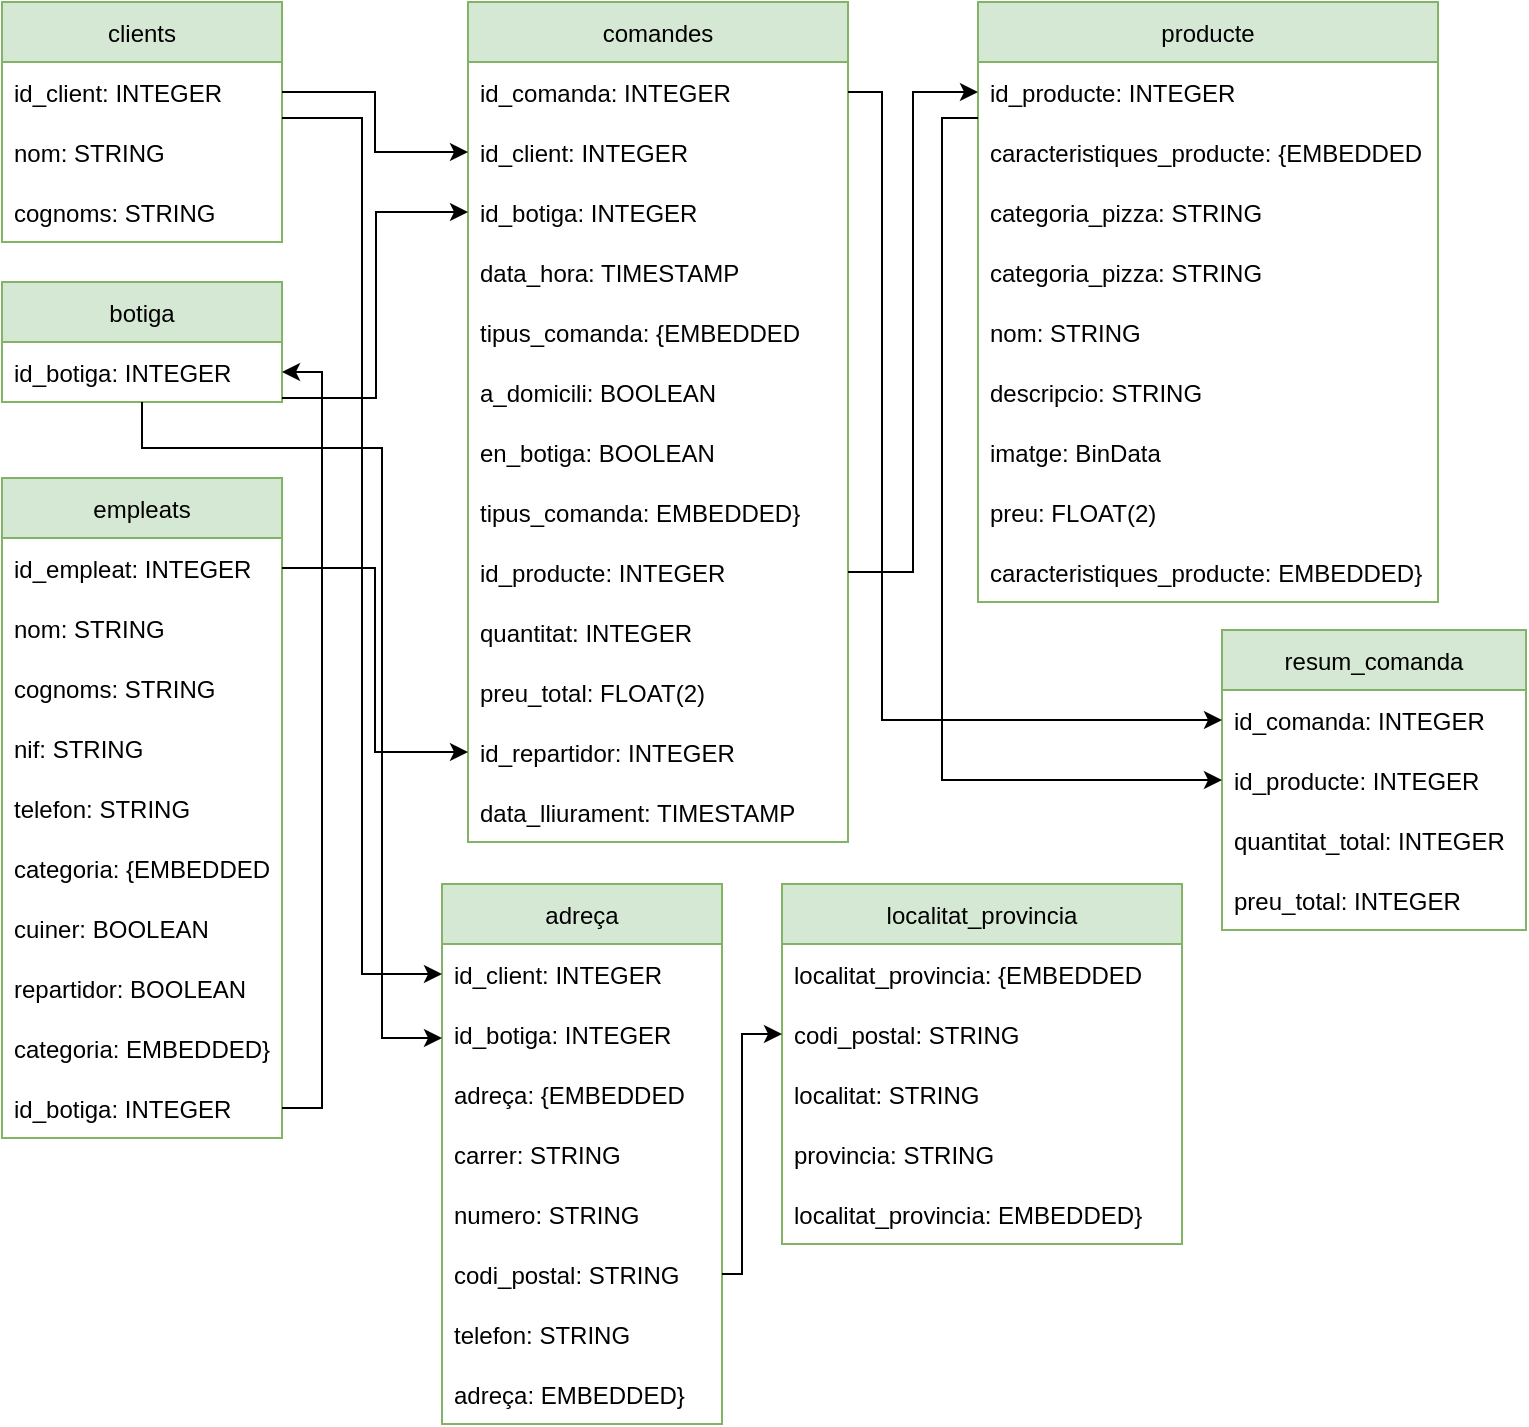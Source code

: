 <mxfile version="20.5.1" type="device"><diagram id="oImi9xEhVP2dCYQO-QUC" name="Página-1"><mxGraphModel dx="816" dy="399" grid="1" gridSize="10" guides="1" tooltips="1" connect="1" arrows="1" fold="1" page="1" pageScale="1" pageWidth="827" pageHeight="1169" math="0" shadow="0"><root><mxCell id="0"/><mxCell id="1" parent="0"/><object label="clients" clients="" id="o6cASzKSZ3EPG_d4gmG4-1"><mxCell style="swimlane;fontStyle=0;childLayout=stackLayout;horizontal=1;startSize=30;horizontalStack=0;resizeParent=1;resizeParentMax=0;resizeLast=0;collapsible=1;marginBottom=0;fillColor=#d5e8d4;strokeColor=#82b366;" parent="1" vertex="1"><mxGeometry x="40" y="2" width="140" height="120" as="geometry"/></mxCell></object><mxCell id="o6cASzKSZ3EPG_d4gmG4-2" value="id_client: INTEGER" style="text;strokeColor=none;fillColor=none;align=left;verticalAlign=middle;spacingLeft=4;spacingRight=4;overflow=hidden;points=[[0,0.5],[1,0.5]];portConstraint=eastwest;rotatable=0;" parent="o6cASzKSZ3EPG_d4gmG4-1" vertex="1"><mxGeometry y="30" width="140" height="30" as="geometry"/></mxCell><mxCell id="o6cASzKSZ3EPG_d4gmG4-4" value="nom: STRING" style="text;strokeColor=none;fillColor=none;align=left;verticalAlign=middle;spacingLeft=4;spacingRight=4;overflow=hidden;points=[[0,0.5],[1,0.5]];portConstraint=eastwest;rotatable=0;" parent="o6cASzKSZ3EPG_d4gmG4-1" vertex="1"><mxGeometry y="60" width="140" height="30" as="geometry"/></mxCell><mxCell id="4PGc2qaoFEqUZFCzPOde-46" value="cognoms: STRING" style="text;strokeColor=none;fillColor=none;align=left;verticalAlign=middle;spacingLeft=4;spacingRight=4;overflow=hidden;points=[[0,0.5],[1,0.5]];portConstraint=eastwest;rotatable=0;" parent="o6cASzKSZ3EPG_d4gmG4-1" vertex="1"><mxGeometry y="90" width="140" height="30" as="geometry"/></mxCell><object label="botiga" clients="" id="4PGc2qaoFEqUZFCzPOde-54"><mxCell style="swimlane;fontStyle=0;childLayout=stackLayout;horizontal=1;startSize=30;horizontalStack=0;resizeParent=1;resizeParentMax=0;resizeLast=0;collapsible=1;marginBottom=0;fillColor=#d5e8d4;strokeColor=#82b366;" parent="1" vertex="1"><mxGeometry x="40" y="142" width="140" height="60" as="geometry"/></mxCell></object><mxCell id="4PGc2qaoFEqUZFCzPOde-55" value="id_botiga: INTEGER" style="text;strokeColor=none;fillColor=none;align=left;verticalAlign=middle;spacingLeft=4;spacingRight=4;overflow=hidden;points=[[0,0.5],[1,0.5]];portConstraint=eastwest;rotatable=0;" parent="4PGc2qaoFEqUZFCzPOde-54" vertex="1"><mxGeometry y="30" width="140" height="30" as="geometry"/></mxCell><object label="empleats" clients="" id="4PGc2qaoFEqUZFCzPOde-65"><mxCell style="swimlane;fontStyle=0;childLayout=stackLayout;horizontal=1;startSize=30;horizontalStack=0;resizeParent=1;resizeParentMax=0;resizeLast=0;collapsible=1;marginBottom=0;fillColor=#d5e8d4;strokeColor=#82b366;" parent="1" vertex="1"><mxGeometry x="40" y="240" width="140" height="330" as="geometry"/></mxCell></object><mxCell id="4PGc2qaoFEqUZFCzPOde-66" value="id_empleat: INTEGER" style="text;strokeColor=none;fillColor=none;align=left;verticalAlign=middle;spacingLeft=4;spacingRight=4;overflow=hidden;points=[[0,0.5],[1,0.5]];portConstraint=eastwest;rotatable=0;" parent="4PGc2qaoFEqUZFCzPOde-65" vertex="1"><mxGeometry y="30" width="140" height="30" as="geometry"/></mxCell><mxCell id="4PGc2qaoFEqUZFCzPOde-68" value="nom: STRING" style="text;strokeColor=none;fillColor=none;align=left;verticalAlign=middle;spacingLeft=4;spacingRight=4;overflow=hidden;points=[[0,0.5],[1,0.5]];portConstraint=eastwest;rotatable=0;" parent="4PGc2qaoFEqUZFCzPOde-65" vertex="1"><mxGeometry y="60" width="140" height="30" as="geometry"/></mxCell><mxCell id="4PGc2qaoFEqUZFCzPOde-69" value="cognoms: STRING" style="text;strokeColor=none;fillColor=none;align=left;verticalAlign=middle;spacingLeft=4;spacingRight=4;overflow=hidden;points=[[0,0.5],[1,0.5]];portConstraint=eastwest;rotatable=0;" parent="4PGc2qaoFEqUZFCzPOde-65" vertex="1"><mxGeometry y="90" width="140" height="30" as="geometry"/></mxCell><mxCell id="4PGc2qaoFEqUZFCzPOde-76" value="nif: STRING" style="text;strokeColor=none;fillColor=none;align=left;verticalAlign=middle;spacingLeft=4;spacingRight=4;overflow=hidden;points=[[0,0.5],[1,0.5]];portConstraint=eastwest;rotatable=0;" parent="4PGc2qaoFEqUZFCzPOde-65" vertex="1"><mxGeometry y="120" width="140" height="30" as="geometry"/></mxCell><mxCell id="4PGc2qaoFEqUZFCzPOde-71" value="telefon: STRING" style="text;strokeColor=none;fillColor=none;align=left;verticalAlign=middle;spacingLeft=4;spacingRight=4;overflow=hidden;points=[[0,0.5],[1,0.5]];portConstraint=eastwest;rotatable=0;" parent="4PGc2qaoFEqUZFCzPOde-65" vertex="1"><mxGeometry y="150" width="140" height="30" as="geometry"/></mxCell><mxCell id="4PGc2qaoFEqUZFCzPOde-70" value="categoria: {EMBEDDED" style="text;strokeColor=none;fillColor=none;align=left;verticalAlign=middle;spacingLeft=4;spacingRight=4;overflow=hidden;points=[[0,0.5],[1,0.5]];portConstraint=eastwest;rotatable=0;" parent="4PGc2qaoFEqUZFCzPOde-65" vertex="1"><mxGeometry y="180" width="140" height="30" as="geometry"/></mxCell><mxCell id="4PGc2qaoFEqUZFCzPOde-72" value="cuiner: BOOLEAN" style="text;strokeColor=none;fillColor=none;align=left;verticalAlign=middle;spacingLeft=4;spacingRight=4;overflow=hidden;points=[[0,0.5],[1,0.5]];portConstraint=eastwest;rotatable=0;" parent="4PGc2qaoFEqUZFCzPOde-65" vertex="1"><mxGeometry y="210" width="140" height="30" as="geometry"/></mxCell><mxCell id="4PGc2qaoFEqUZFCzPOde-73" value="repartidor: BOOLEAN" style="text;strokeColor=none;fillColor=none;align=left;verticalAlign=middle;spacingLeft=4;spacingRight=4;overflow=hidden;points=[[0,0.5],[1,0.5]];portConstraint=eastwest;rotatable=0;" parent="4PGc2qaoFEqUZFCzPOde-65" vertex="1"><mxGeometry y="240" width="140" height="30" as="geometry"/></mxCell><mxCell id="4PGc2qaoFEqUZFCzPOde-75" value="categoria: EMBEDDED}" style="text;strokeColor=none;fillColor=none;align=left;verticalAlign=middle;spacingLeft=4;spacingRight=4;overflow=hidden;points=[[0,0.5],[1,0.5]];portConstraint=eastwest;rotatable=0;" parent="4PGc2qaoFEqUZFCzPOde-65" vertex="1"><mxGeometry y="270" width="140" height="30" as="geometry"/></mxCell><mxCell id="4PGc2qaoFEqUZFCzPOde-74" value="id_botiga: INTEGER" style="text;strokeColor=none;fillColor=none;align=left;verticalAlign=middle;spacingLeft=4;spacingRight=4;overflow=hidden;points=[[0,0.5],[1,0.5]];portConstraint=eastwest;rotatable=0;" parent="4PGc2qaoFEqUZFCzPOde-65" vertex="1"><mxGeometry y="300" width="140" height="30" as="geometry"/></mxCell><object label="localitat_provincia" clients="" id="4PGc2qaoFEqUZFCzPOde-77"><mxCell style="swimlane;fontStyle=0;childLayout=stackLayout;horizontal=1;startSize=30;horizontalStack=0;resizeParent=1;resizeParentMax=0;resizeLast=0;collapsible=1;marginBottom=0;fillColor=#d5e8d4;strokeColor=#82b366;" parent="1" vertex="1"><mxGeometry x="430" y="443" width="200" height="180" as="geometry"/></mxCell></object><mxCell id="4PGc2qaoFEqUZFCzPOde-79" value="localitat_provincia: {EMBEDDED" style="text;strokeColor=none;fillColor=none;align=left;verticalAlign=middle;spacingLeft=4;spacingRight=4;overflow=hidden;points=[[0,0.5],[1,0.5]];portConstraint=eastwest;rotatable=0;" parent="4PGc2qaoFEqUZFCzPOde-77" vertex="1"><mxGeometry y="30" width="200" height="30" as="geometry"/></mxCell><mxCell id="4PGc2qaoFEqUZFCzPOde-80" value="codi_postal: STRING" style="text;strokeColor=none;fillColor=none;align=left;verticalAlign=middle;spacingLeft=4;spacingRight=4;overflow=hidden;points=[[0,0.5],[1,0.5]];portConstraint=eastwest;rotatable=0;" parent="4PGc2qaoFEqUZFCzPOde-77" vertex="1"><mxGeometry y="60" width="200" height="30" as="geometry"/></mxCell><mxCell id="4PGc2qaoFEqUZFCzPOde-81" value="localitat: STRING" style="text;strokeColor=none;fillColor=none;align=left;verticalAlign=middle;spacingLeft=4;spacingRight=4;overflow=hidden;points=[[0,0.5],[1,0.5]];portConstraint=eastwest;rotatable=0;" parent="4PGc2qaoFEqUZFCzPOde-77" vertex="1"><mxGeometry y="90" width="200" height="30" as="geometry"/></mxCell><mxCell id="4PGc2qaoFEqUZFCzPOde-82" value="provincia: STRING" style="text;strokeColor=none;fillColor=none;align=left;verticalAlign=middle;spacingLeft=4;spacingRight=4;overflow=hidden;points=[[0,0.5],[1,0.5]];portConstraint=eastwest;rotatable=0;" parent="4PGc2qaoFEqUZFCzPOde-77" vertex="1"><mxGeometry y="120" width="200" height="30" as="geometry"/></mxCell><mxCell id="4PGc2qaoFEqUZFCzPOde-84" value="localitat_provincia: EMBEDDED}" style="text;strokeColor=none;fillColor=none;align=left;verticalAlign=middle;spacingLeft=4;spacingRight=4;overflow=hidden;points=[[0,0.5],[1,0.5]];portConstraint=eastwest;rotatable=0;" parent="4PGc2qaoFEqUZFCzPOde-77" vertex="1"><mxGeometry y="150" width="200" height="30" as="geometry"/></mxCell><object label="comandes" clients="" id="4PGc2qaoFEqUZFCzPOde-85"><mxCell style="swimlane;fontStyle=0;childLayout=stackLayout;horizontal=1;startSize=30;horizontalStack=0;resizeParent=1;resizeParentMax=0;resizeLast=0;collapsible=1;marginBottom=0;fillColor=#d5e8d4;strokeColor=#82b366;" parent="1" vertex="1"><mxGeometry x="273" y="2" width="190" height="420" as="geometry"/></mxCell></object><mxCell id="4PGc2qaoFEqUZFCzPOde-87" value="id_comanda: INTEGER" style="text;strokeColor=none;fillColor=none;align=left;verticalAlign=middle;spacingLeft=4;spacingRight=4;overflow=hidden;points=[[0,0.5],[1,0.5]];portConstraint=eastwest;rotatable=0;" parent="4PGc2qaoFEqUZFCzPOde-85" vertex="1"><mxGeometry y="30" width="190" height="30" as="geometry"/></mxCell><mxCell id="4PGc2qaoFEqUZFCzPOde-120" value="id_client: INTEGER" style="text;strokeColor=none;fillColor=none;align=left;verticalAlign=middle;spacingLeft=4;spacingRight=4;overflow=hidden;points=[[0,0.5],[1,0.5]];portConstraint=eastwest;rotatable=0;" parent="4PGc2qaoFEqUZFCzPOde-85" vertex="1"><mxGeometry y="60" width="190" height="30" as="geometry"/></mxCell><mxCell id="VwElyF_OmcfAC4EYQfvq-15" value="id_botiga: INTEGER" style="text;strokeColor=none;fillColor=none;align=left;verticalAlign=middle;spacingLeft=4;spacingRight=4;overflow=hidden;points=[[0,0.5],[1,0.5]];portConstraint=eastwest;rotatable=0;" vertex="1" parent="4PGc2qaoFEqUZFCzPOde-85"><mxGeometry y="90" width="190" height="30" as="geometry"/></mxCell><mxCell id="4PGc2qaoFEqUZFCzPOde-88" value="data_hora: TIMESTAMP" style="text;strokeColor=none;fillColor=none;align=left;verticalAlign=middle;spacingLeft=4;spacingRight=4;overflow=hidden;points=[[0,0.5],[1,0.5]];portConstraint=eastwest;rotatable=0;" parent="4PGc2qaoFEqUZFCzPOde-85" vertex="1"><mxGeometry y="120" width="190" height="30" as="geometry"/></mxCell><mxCell id="4PGc2qaoFEqUZFCzPOde-90" value="tipus_comanda: {EMBEDDED" style="text;strokeColor=none;fillColor=none;align=left;verticalAlign=middle;spacingLeft=4;spacingRight=4;overflow=hidden;points=[[0,0.5],[1,0.5]];portConstraint=eastwest;rotatable=0;" parent="4PGc2qaoFEqUZFCzPOde-85" vertex="1"><mxGeometry y="150" width="190" height="30" as="geometry"/></mxCell><mxCell id="4PGc2qaoFEqUZFCzPOde-91" value="a_domicili: BOOLEAN" style="text;strokeColor=none;fillColor=none;align=left;verticalAlign=middle;spacingLeft=4;spacingRight=4;overflow=hidden;points=[[0,0.5],[1,0.5]];portConstraint=eastwest;rotatable=0;" parent="4PGc2qaoFEqUZFCzPOde-85" vertex="1"><mxGeometry y="180" width="190" height="30" as="geometry"/></mxCell><mxCell id="4PGc2qaoFEqUZFCzPOde-92" value="en_botiga: BOOLEAN" style="text;strokeColor=none;fillColor=none;align=left;verticalAlign=middle;spacingLeft=4;spacingRight=4;overflow=hidden;points=[[0,0.5],[1,0.5]];portConstraint=eastwest;rotatable=0;" parent="4PGc2qaoFEqUZFCzPOde-85" vertex="1"><mxGeometry y="210" width="190" height="30" as="geometry"/></mxCell><mxCell id="4PGc2qaoFEqUZFCzPOde-95" value="tipus_comanda: EMBEDDED}" style="text;strokeColor=none;fillColor=none;align=left;verticalAlign=middle;spacingLeft=4;spacingRight=4;overflow=hidden;points=[[0,0.5],[1,0.5]];portConstraint=eastwest;rotatable=0;" parent="4PGc2qaoFEqUZFCzPOde-85" vertex="1"><mxGeometry y="240" width="190" height="30" as="geometry"/></mxCell><mxCell id="4PGc2qaoFEqUZFCzPOde-93" value="id_producte: INTEGER" style="text;strokeColor=none;fillColor=none;align=left;verticalAlign=middle;spacingLeft=4;spacingRight=4;overflow=hidden;points=[[0,0.5],[1,0.5]];portConstraint=eastwest;rotatable=0;" parent="4PGc2qaoFEqUZFCzPOde-85" vertex="1"><mxGeometry y="270" width="190" height="30" as="geometry"/></mxCell><mxCell id="VwElyF_OmcfAC4EYQfvq-17" value="quantitat: INTEGER" style="text;strokeColor=none;fillColor=none;align=left;verticalAlign=middle;spacingLeft=4;spacingRight=4;overflow=hidden;points=[[0,0.5],[1,0.5]];portConstraint=eastwest;rotatable=0;" vertex="1" parent="4PGc2qaoFEqUZFCzPOde-85"><mxGeometry y="300" width="190" height="30" as="geometry"/></mxCell><mxCell id="4PGc2qaoFEqUZFCzPOde-94" value="preu_total: FLOAT(2)" style="text;strokeColor=none;fillColor=none;align=left;verticalAlign=middle;spacingLeft=4;spacingRight=4;overflow=hidden;points=[[0,0.5],[1,0.5]];portConstraint=eastwest;rotatable=0;" parent="4PGc2qaoFEqUZFCzPOde-85" vertex="1"><mxGeometry y="330" width="190" height="30" as="geometry"/></mxCell><mxCell id="4PGc2qaoFEqUZFCzPOde-96" value="id_repartidor: INTEGER" style="text;strokeColor=none;fillColor=none;align=left;verticalAlign=middle;spacingLeft=4;spacingRight=4;overflow=hidden;points=[[0,0.5],[1,0.5]];portConstraint=eastwest;rotatable=0;" parent="4PGc2qaoFEqUZFCzPOde-85" vertex="1"><mxGeometry y="360" width="190" height="30" as="geometry"/></mxCell><mxCell id="4PGc2qaoFEqUZFCzPOde-97" value="data_lliurament: TIMESTAMP" style="text;strokeColor=none;fillColor=none;align=left;verticalAlign=middle;spacingLeft=4;spacingRight=4;overflow=hidden;points=[[0,0.5],[1,0.5]];portConstraint=eastwest;rotatable=0;" parent="4PGc2qaoFEqUZFCzPOde-85" vertex="1"><mxGeometry y="390" width="190" height="30" as="geometry"/></mxCell><object label="producte" clients="" id="4PGc2qaoFEqUZFCzPOde-98"><mxCell style="swimlane;fontStyle=0;childLayout=stackLayout;horizontal=1;startSize=30;horizontalStack=0;resizeParent=1;resizeParentMax=0;resizeLast=0;collapsible=1;marginBottom=0;fillColor=#d5e8d4;strokeColor=#82b366;" parent="1" vertex="1"><mxGeometry x="528" y="2" width="230" height="300" as="geometry"/></mxCell></object><mxCell id="4PGc2qaoFEqUZFCzPOde-99" value="id_producte: INTEGER" style="text;strokeColor=none;fillColor=none;align=left;verticalAlign=middle;spacingLeft=4;spacingRight=4;overflow=hidden;points=[[0,0.5],[1,0.5]];portConstraint=eastwest;rotatable=0;" parent="4PGc2qaoFEqUZFCzPOde-98" vertex="1"><mxGeometry y="30" width="230" height="30" as="geometry"/></mxCell><mxCell id="4PGc2qaoFEqUZFCzPOde-101" value="caracteristiques_producte: {EMBEDDED" style="text;strokeColor=none;fillColor=none;align=left;verticalAlign=middle;spacingLeft=4;spacingRight=4;overflow=hidden;points=[[0,0.5],[1,0.5]];portConstraint=eastwest;rotatable=0;" parent="4PGc2qaoFEqUZFCzPOde-98" vertex="1"><mxGeometry y="60" width="230" height="30" as="geometry"/></mxCell><mxCell id="4PGc2qaoFEqUZFCzPOde-103" value="categoria_pizza: STRING" style="text;strokeColor=none;fillColor=none;align=left;verticalAlign=middle;spacingLeft=4;spacingRight=4;overflow=hidden;points=[[0,0.5],[1,0.5]];portConstraint=eastwest;rotatable=0;" parent="4PGc2qaoFEqUZFCzPOde-98" vertex="1"><mxGeometry y="90" width="230" height="30" as="geometry"/></mxCell><mxCell id="VwElyF_OmcfAC4EYQfvq-30" value="categoria_pizza: STRING" style="text;strokeColor=none;fillColor=none;align=left;verticalAlign=middle;spacingLeft=4;spacingRight=4;overflow=hidden;points=[[0,0.5],[1,0.5]];portConstraint=eastwest;rotatable=0;" vertex="1" parent="4PGc2qaoFEqUZFCzPOde-98"><mxGeometry y="120" width="230" height="30" as="geometry"/></mxCell><mxCell id="4PGc2qaoFEqUZFCzPOde-102" value="nom: STRING" style="text;strokeColor=none;fillColor=none;align=left;verticalAlign=middle;spacingLeft=4;spacingRight=4;overflow=hidden;points=[[0,0.5],[1,0.5]];portConstraint=eastwest;rotatable=0;" parent="4PGc2qaoFEqUZFCzPOde-98" vertex="1"><mxGeometry y="150" width="230" height="30" as="geometry"/></mxCell><mxCell id="4PGc2qaoFEqUZFCzPOde-105" value="descripcio: STRING" style="text;strokeColor=none;fillColor=none;align=left;verticalAlign=middle;spacingLeft=4;spacingRight=4;overflow=hidden;points=[[0,0.5],[1,0.5]];portConstraint=eastwest;rotatable=0;" parent="4PGc2qaoFEqUZFCzPOde-98" vertex="1"><mxGeometry y="180" width="230" height="30" as="geometry"/></mxCell><mxCell id="4PGc2qaoFEqUZFCzPOde-106" value="imatge: BinData" style="text;strokeColor=none;fillColor=none;align=left;verticalAlign=middle;spacingLeft=4;spacingRight=4;overflow=hidden;points=[[0,0.5],[1,0.5]];portConstraint=eastwest;rotatable=0;" parent="4PGc2qaoFEqUZFCzPOde-98" vertex="1"><mxGeometry y="210" width="230" height="30" as="geometry"/></mxCell><mxCell id="4PGc2qaoFEqUZFCzPOde-107" value="preu: FLOAT(2)" style="text;strokeColor=none;fillColor=none;align=left;verticalAlign=middle;spacingLeft=4;spacingRight=4;overflow=hidden;points=[[0,0.5],[1,0.5]];portConstraint=eastwest;rotatable=0;" parent="4PGc2qaoFEqUZFCzPOde-98" vertex="1"><mxGeometry y="240" width="230" height="30" as="geometry"/></mxCell><mxCell id="4PGc2qaoFEqUZFCzPOde-104" value="caracteristiques_producte: EMBEDDED}" style="text;strokeColor=none;fillColor=none;align=left;verticalAlign=middle;spacingLeft=4;spacingRight=4;overflow=hidden;points=[[0,0.5],[1,0.5]];portConstraint=eastwest;rotatable=0;" parent="4PGc2qaoFEqUZFCzPOde-98" vertex="1"><mxGeometry y="270" width="230" height="30" as="geometry"/></mxCell><mxCell id="4PGc2qaoFEqUZFCzPOde-115" style="edgeStyle=orthogonalEdgeStyle;rounded=0;orthogonalLoop=1;jettySize=auto;html=1;exitX=1;exitY=0.5;exitDx=0;exitDy=0;" parent="1" source="4PGc2qaoFEqUZFCzPOde-74" target="4PGc2qaoFEqUZFCzPOde-55" edge="1"><mxGeometry relative="1" as="geometry"><mxPoint x="320" y="660" as="targetPoint"/></mxGeometry></mxCell><mxCell id="4PGc2qaoFEqUZFCzPOde-121" style="edgeStyle=orthogonalEdgeStyle;rounded=0;orthogonalLoop=1;jettySize=auto;html=1;" parent="1" source="o6cASzKSZ3EPG_d4gmG4-2" target="4PGc2qaoFEqUZFCzPOde-120" edge="1"><mxGeometry relative="1" as="geometry"/></mxCell><object label="adreça" clients="" id="VwElyF_OmcfAC4EYQfvq-1"><mxCell style="swimlane;fontStyle=0;childLayout=stackLayout;horizontal=1;startSize=30;horizontalStack=0;resizeParent=1;resizeParentMax=0;resizeLast=0;collapsible=1;marginBottom=0;fillColor=#d5e8d4;strokeColor=#82b366;" vertex="1" parent="1"><mxGeometry x="260" y="443" width="140" height="270" as="geometry"/></mxCell></object><mxCell id="VwElyF_OmcfAC4EYQfvq-2" value="id_client: INTEGER" style="text;strokeColor=none;fillColor=none;align=left;verticalAlign=middle;spacingLeft=4;spacingRight=4;overflow=hidden;points=[[0,0.5],[1,0.5]];portConstraint=eastwest;rotatable=0;" vertex="1" parent="VwElyF_OmcfAC4EYQfvq-1"><mxGeometry y="30" width="140" height="30" as="geometry"/></mxCell><mxCell id="VwElyF_OmcfAC4EYQfvq-3" value="id_botiga: INTEGER" style="text;strokeColor=none;fillColor=none;align=left;verticalAlign=middle;spacingLeft=4;spacingRight=4;overflow=hidden;points=[[0,0.5],[1,0.5]];portConstraint=eastwest;rotatable=0;" vertex="1" parent="VwElyF_OmcfAC4EYQfvq-1"><mxGeometry y="60" width="140" height="30" as="geometry"/></mxCell><mxCell id="VwElyF_OmcfAC4EYQfvq-5" value="adreça: {EMBEDDED" style="text;strokeColor=none;fillColor=none;align=left;verticalAlign=middle;spacingLeft=4;spacingRight=4;overflow=hidden;points=[[0,0.5],[1,0.5]];portConstraint=eastwest;rotatable=0;" vertex="1" parent="VwElyF_OmcfAC4EYQfvq-1"><mxGeometry y="90" width="140" height="30" as="geometry"/></mxCell><mxCell id="VwElyF_OmcfAC4EYQfvq-6" value="carrer: STRING" style="text;strokeColor=none;fillColor=none;align=left;verticalAlign=middle;spacingLeft=4;spacingRight=4;overflow=hidden;points=[[0,0.5],[1,0.5]];portConstraint=eastwest;rotatable=0;" vertex="1" parent="VwElyF_OmcfAC4EYQfvq-1"><mxGeometry y="120" width="140" height="30" as="geometry"/></mxCell><mxCell id="VwElyF_OmcfAC4EYQfvq-7" value="numero: STRING" style="text;strokeColor=none;fillColor=none;align=left;verticalAlign=middle;spacingLeft=4;spacingRight=4;overflow=hidden;points=[[0,0.5],[1,0.5]];portConstraint=eastwest;rotatable=0;" vertex="1" parent="VwElyF_OmcfAC4EYQfvq-1"><mxGeometry y="150" width="140" height="30" as="geometry"/></mxCell><mxCell id="VwElyF_OmcfAC4EYQfvq-8" value="codi_postal: STRING" style="text;strokeColor=none;fillColor=none;align=left;verticalAlign=middle;spacingLeft=4;spacingRight=4;overflow=hidden;points=[[0,0.5],[1,0.5]];portConstraint=eastwest;rotatable=0;" vertex="1" parent="VwElyF_OmcfAC4EYQfvq-1"><mxGeometry y="180" width="140" height="30" as="geometry"/></mxCell><mxCell id="VwElyF_OmcfAC4EYQfvq-9" value="telefon: STRING" style="text;strokeColor=none;fillColor=none;align=left;verticalAlign=middle;spacingLeft=4;spacingRight=4;overflow=hidden;points=[[0,0.5],[1,0.5]];portConstraint=eastwest;rotatable=0;" vertex="1" parent="VwElyF_OmcfAC4EYQfvq-1"><mxGeometry y="210" width="140" height="30" as="geometry"/></mxCell><mxCell id="VwElyF_OmcfAC4EYQfvq-10" value="adreça: EMBEDDED}" style="text;strokeColor=none;fillColor=none;align=left;verticalAlign=middle;spacingLeft=4;spacingRight=4;overflow=hidden;points=[[0,0.5],[1,0.5]];portConstraint=eastwest;rotatable=0;" vertex="1" parent="VwElyF_OmcfAC4EYQfvq-1"><mxGeometry y="240" width="140" height="30" as="geometry"/></mxCell><mxCell id="VwElyF_OmcfAC4EYQfvq-11" style="edgeStyle=orthogonalEdgeStyle;rounded=0;orthogonalLoop=1;jettySize=auto;html=1;exitX=1;exitY=0.5;exitDx=0;exitDy=0;entryX=0;entryY=0.5;entryDx=0;entryDy=0;" edge="1" parent="1" source="4PGc2qaoFEqUZFCzPOde-66" target="4PGc2qaoFEqUZFCzPOde-96"><mxGeometry relative="1" as="geometry"/></mxCell><mxCell id="VwElyF_OmcfAC4EYQfvq-12" style="edgeStyle=orthogonalEdgeStyle;rounded=0;orthogonalLoop=1;jettySize=auto;html=1;" edge="1" parent="1" source="o6cASzKSZ3EPG_d4gmG4-2" target="VwElyF_OmcfAC4EYQfvq-2"><mxGeometry relative="1" as="geometry"><mxPoint x="240" y="490" as="targetPoint"/><Array as="points"><mxPoint x="220" y="60"/><mxPoint x="220" y="488"/></Array></mxGeometry></mxCell><mxCell id="VwElyF_OmcfAC4EYQfvq-13" style="edgeStyle=orthogonalEdgeStyle;rounded=0;orthogonalLoop=1;jettySize=auto;html=1;" edge="1" parent="1" source="4PGc2qaoFEqUZFCzPOde-55" target="VwElyF_OmcfAC4EYQfvq-3"><mxGeometry relative="1" as="geometry"><Array as="points"><mxPoint x="110" y="225"/><mxPoint x="230" y="225"/><mxPoint x="230" y="520"/></Array></mxGeometry></mxCell><mxCell id="VwElyF_OmcfAC4EYQfvq-14" style="edgeStyle=orthogonalEdgeStyle;rounded=0;orthogonalLoop=1;jettySize=auto;html=1;entryX=0;entryY=0.5;entryDx=0;entryDy=0;" edge="1" parent="1" source="VwElyF_OmcfAC4EYQfvq-8" target="4PGc2qaoFEqUZFCzPOde-80"><mxGeometry relative="1" as="geometry"><Array as="points"><mxPoint x="410" y="638"/><mxPoint x="410" y="518"/></Array></mxGeometry></mxCell><mxCell id="VwElyF_OmcfAC4EYQfvq-16" style="edgeStyle=orthogonalEdgeStyle;rounded=0;orthogonalLoop=1;jettySize=auto;html=1;entryX=0;entryY=0.5;entryDx=0;entryDy=0;" edge="1" parent="1" source="4PGc2qaoFEqUZFCzPOde-55" target="VwElyF_OmcfAC4EYQfvq-15"><mxGeometry relative="1" as="geometry"><Array as="points"><mxPoint x="227" y="200"/><mxPoint x="227" y="107"/></Array></mxGeometry></mxCell><mxCell id="VwElyF_OmcfAC4EYQfvq-23" style="edgeStyle=orthogonalEdgeStyle;rounded=0;orthogonalLoop=1;jettySize=auto;html=1;" edge="1" parent="1" source="4PGc2qaoFEqUZFCzPOde-93" target="4PGc2qaoFEqUZFCzPOde-99"><mxGeometry relative="1" as="geometry"/></mxCell><object label="resum_comanda" clients="" id="VwElyF_OmcfAC4EYQfvq-24"><mxCell style="swimlane;fontStyle=0;childLayout=stackLayout;horizontal=1;startSize=30;horizontalStack=0;resizeParent=1;resizeParentMax=0;resizeLast=0;collapsible=1;marginBottom=0;fillColor=#d5e8d4;strokeColor=#82b366;" vertex="1" parent="1"><mxGeometry x="650" y="316" width="152" height="150" as="geometry"/></mxCell></object><mxCell id="VwElyF_OmcfAC4EYQfvq-25" value="id_comanda: INTEGER" style="text;strokeColor=none;fillColor=none;align=left;verticalAlign=middle;spacingLeft=4;spacingRight=4;overflow=hidden;points=[[0,0.5],[1,0.5]];portConstraint=eastwest;rotatable=0;" vertex="1" parent="VwElyF_OmcfAC4EYQfvq-24"><mxGeometry y="30" width="152" height="30" as="geometry"/></mxCell><mxCell id="VwElyF_OmcfAC4EYQfvq-26" value="id_producte: INTEGER" style="text;strokeColor=none;fillColor=none;align=left;verticalAlign=middle;spacingLeft=4;spacingRight=4;overflow=hidden;points=[[0,0.5],[1,0.5]];portConstraint=eastwest;rotatable=0;" vertex="1" parent="VwElyF_OmcfAC4EYQfvq-24"><mxGeometry y="60" width="152" height="30" as="geometry"/></mxCell><mxCell id="VwElyF_OmcfAC4EYQfvq-27" value="quantitat_total: INTEGER" style="text;strokeColor=none;fillColor=none;align=left;verticalAlign=middle;spacingLeft=4;spacingRight=4;overflow=hidden;points=[[0,0.5],[1,0.5]];portConstraint=eastwest;rotatable=0;" vertex="1" parent="VwElyF_OmcfAC4EYQfvq-24"><mxGeometry y="90" width="152" height="30" as="geometry"/></mxCell><mxCell id="VwElyF_OmcfAC4EYQfvq-31" value="preu_total: INTEGER" style="text;strokeColor=none;fillColor=none;align=left;verticalAlign=middle;spacingLeft=4;spacingRight=4;overflow=hidden;points=[[0,0.5],[1,0.5]];portConstraint=eastwest;rotatable=0;" vertex="1" parent="VwElyF_OmcfAC4EYQfvq-24"><mxGeometry y="120" width="152" height="30" as="geometry"/></mxCell><mxCell id="VwElyF_OmcfAC4EYQfvq-32" style="edgeStyle=orthogonalEdgeStyle;rounded=0;orthogonalLoop=1;jettySize=auto;html=1;" edge="1" parent="1" source="4PGc2qaoFEqUZFCzPOde-87" target="VwElyF_OmcfAC4EYQfvq-25"><mxGeometry relative="1" as="geometry"><Array as="points"><mxPoint x="480" y="47"/><mxPoint x="480" y="361"/></Array></mxGeometry></mxCell><mxCell id="VwElyF_OmcfAC4EYQfvq-33" style="edgeStyle=orthogonalEdgeStyle;rounded=0;orthogonalLoop=1;jettySize=auto;html=1;" edge="1" parent="1" source="4PGc2qaoFEqUZFCzPOde-99" target="VwElyF_OmcfAC4EYQfvq-26"><mxGeometry relative="1" as="geometry"><Array as="points"><mxPoint x="510" y="60"/><mxPoint x="510" y="391"/></Array></mxGeometry></mxCell></root></mxGraphModel></diagram></mxfile>